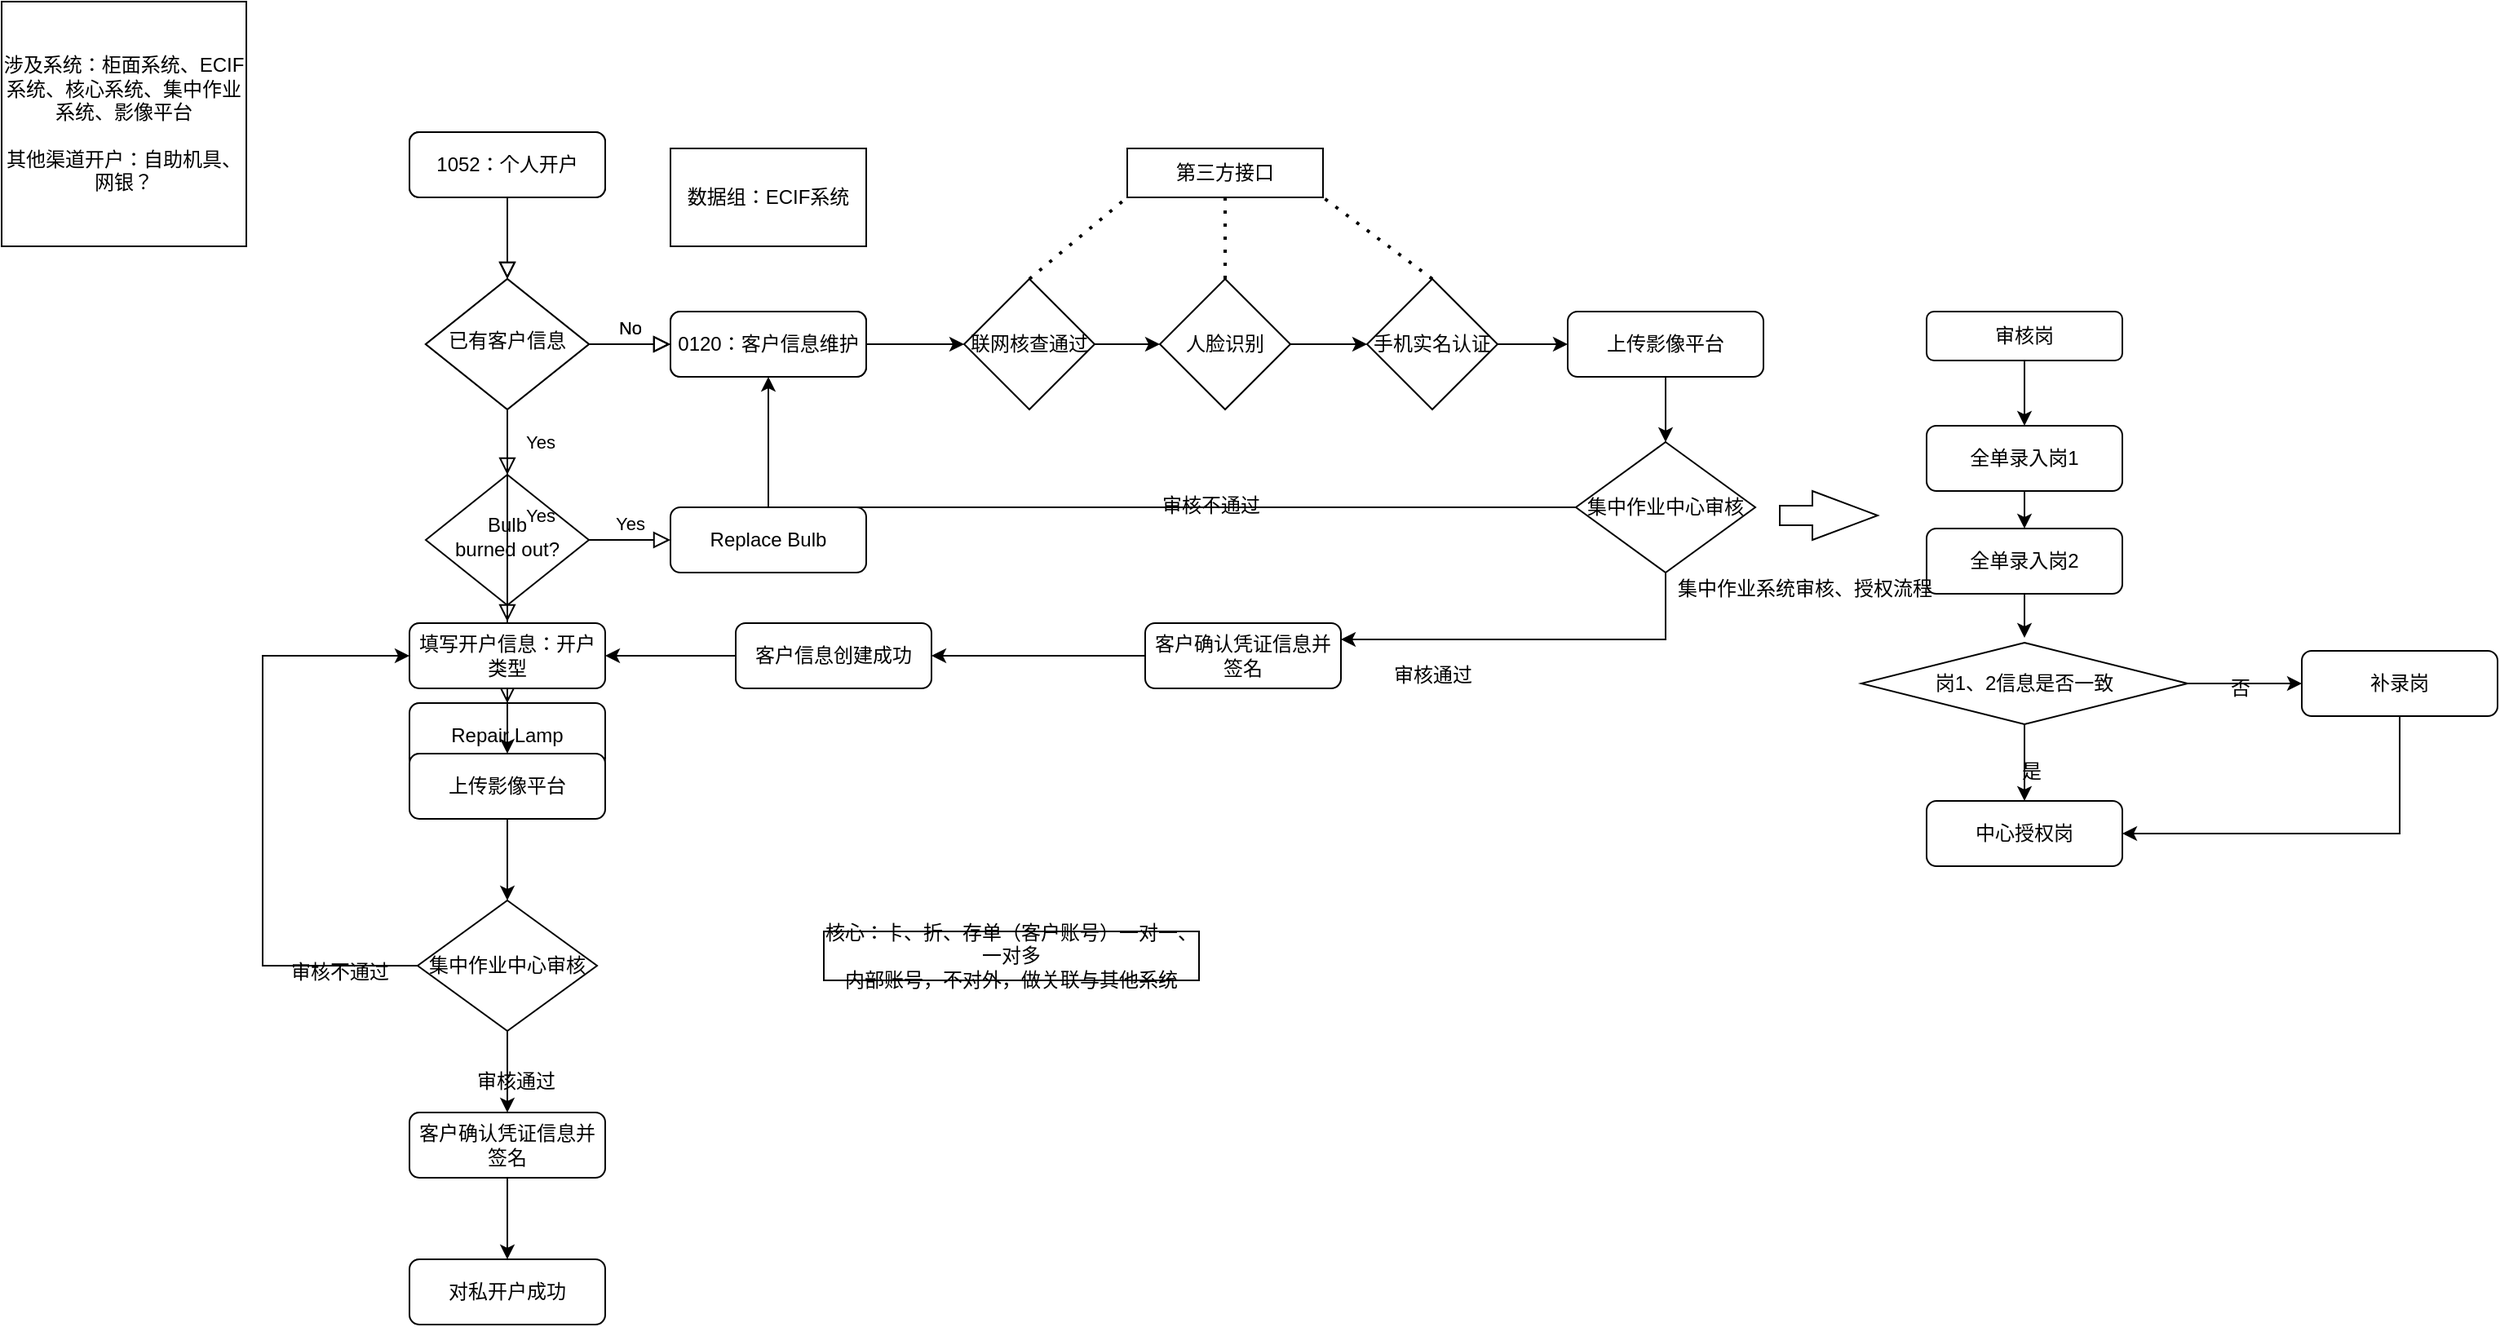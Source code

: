 <mxfile version="24.8.4">
  <diagram id="C5RBs43oDa-KdzZeNtuy" name="Page-1">
    <mxGraphModel dx="1621" dy="412" grid="1" gridSize="10" guides="1" tooltips="1" connect="1" arrows="1" fold="1" page="1" pageScale="1" pageWidth="827" pageHeight="1169" math="0" shadow="0">
      <root>
        <mxCell id="WIyWlLk6GJQsqaUBKTNV-0" />
        <mxCell id="WIyWlLk6GJQsqaUBKTNV-1" parent="WIyWlLk6GJQsqaUBKTNV-0" />
        <mxCell id="WIyWlLk6GJQsqaUBKTNV-2" value="" style="rounded=0;html=1;jettySize=auto;orthogonalLoop=1;fontSize=11;endArrow=block;endFill=0;endSize=8;strokeWidth=1;shadow=0;labelBackgroundColor=none;edgeStyle=orthogonalEdgeStyle;" parent="WIyWlLk6GJQsqaUBKTNV-1" source="WIyWlLk6GJQsqaUBKTNV-3" target="WIyWlLk6GJQsqaUBKTNV-6" edge="1">
          <mxGeometry relative="1" as="geometry" />
        </mxCell>
        <mxCell id="WIyWlLk6GJQsqaUBKTNV-3" value="Lamp doesn&#39;t work" style="rounded=1;whiteSpace=wrap;html=1;fontSize=12;glass=0;strokeWidth=1;shadow=0;" parent="WIyWlLk6GJQsqaUBKTNV-1" vertex="1">
          <mxGeometry x="160" y="80" width="120" height="40" as="geometry" />
        </mxCell>
        <mxCell id="WIyWlLk6GJQsqaUBKTNV-4" value="Yes" style="rounded=0;html=1;jettySize=auto;orthogonalLoop=1;fontSize=11;endArrow=block;endFill=0;endSize=8;strokeWidth=1;shadow=0;labelBackgroundColor=none;edgeStyle=orthogonalEdgeStyle;" parent="WIyWlLk6GJQsqaUBKTNV-1" source="WIyWlLk6GJQsqaUBKTNV-6" target="WIyWlLk6GJQsqaUBKTNV-10" edge="1">
          <mxGeometry y="20" relative="1" as="geometry">
            <mxPoint as="offset" />
          </mxGeometry>
        </mxCell>
        <mxCell id="WIyWlLk6GJQsqaUBKTNV-5" value="No" style="edgeStyle=orthogonalEdgeStyle;rounded=0;html=1;jettySize=auto;orthogonalLoop=1;fontSize=11;endArrow=block;endFill=0;endSize=8;strokeWidth=1;shadow=0;labelBackgroundColor=none;" parent="WIyWlLk6GJQsqaUBKTNV-1" source="WIyWlLk6GJQsqaUBKTNV-6" target="WIyWlLk6GJQsqaUBKTNV-7" edge="1">
          <mxGeometry y="10" relative="1" as="geometry">
            <mxPoint as="offset" />
          </mxGeometry>
        </mxCell>
        <mxCell id="WIyWlLk6GJQsqaUBKTNV-6" value="Lamp&lt;br&gt;plugged in?" style="rhombus;whiteSpace=wrap;html=1;shadow=0;fontFamily=Helvetica;fontSize=12;align=center;strokeWidth=1;spacing=6;spacingTop=-4;" parent="WIyWlLk6GJQsqaUBKTNV-1" vertex="1">
          <mxGeometry x="170" y="170" width="100" height="80" as="geometry" />
        </mxCell>
        <mxCell id="WIyWlLk6GJQsqaUBKTNV-7" value="Plug in lamp" style="rounded=1;whiteSpace=wrap;html=1;fontSize=12;glass=0;strokeWidth=1;shadow=0;" parent="WIyWlLk6GJQsqaUBKTNV-1" vertex="1">
          <mxGeometry x="320" y="190" width="120" height="40" as="geometry" />
        </mxCell>
        <mxCell id="WIyWlLk6GJQsqaUBKTNV-8" value="No" style="rounded=0;html=1;jettySize=auto;orthogonalLoop=1;fontSize=11;endArrow=block;endFill=0;endSize=8;strokeWidth=1;shadow=0;labelBackgroundColor=none;edgeStyle=orthogonalEdgeStyle;" parent="WIyWlLk6GJQsqaUBKTNV-1" source="WIyWlLk6GJQsqaUBKTNV-10" target="WIyWlLk6GJQsqaUBKTNV-11" edge="1">
          <mxGeometry x="0.333" y="20" relative="1" as="geometry">
            <mxPoint as="offset" />
          </mxGeometry>
        </mxCell>
        <mxCell id="WIyWlLk6GJQsqaUBKTNV-9" value="Yes" style="edgeStyle=orthogonalEdgeStyle;rounded=0;html=1;jettySize=auto;orthogonalLoop=1;fontSize=11;endArrow=block;endFill=0;endSize=8;strokeWidth=1;shadow=0;labelBackgroundColor=none;" parent="WIyWlLk6GJQsqaUBKTNV-1" source="WIyWlLk6GJQsqaUBKTNV-10" target="WIyWlLk6GJQsqaUBKTNV-12" edge="1">
          <mxGeometry y="10" relative="1" as="geometry">
            <mxPoint as="offset" />
          </mxGeometry>
        </mxCell>
        <mxCell id="WIyWlLk6GJQsqaUBKTNV-10" value="Bulb&lt;br&gt;burned out?" style="rhombus;whiteSpace=wrap;html=1;shadow=0;fontFamily=Helvetica;fontSize=12;align=center;strokeWidth=1;spacing=6;spacingTop=-4;" parent="WIyWlLk6GJQsqaUBKTNV-1" vertex="1">
          <mxGeometry x="170" y="290" width="100" height="80" as="geometry" />
        </mxCell>
        <mxCell id="WIyWlLk6GJQsqaUBKTNV-11" value="Repair Lamp" style="rounded=1;whiteSpace=wrap;html=1;fontSize=12;glass=0;strokeWidth=1;shadow=0;" parent="WIyWlLk6GJQsqaUBKTNV-1" vertex="1">
          <mxGeometry x="160" y="430" width="120" height="40" as="geometry" />
        </mxCell>
        <mxCell id="WIyWlLk6GJQsqaUBKTNV-12" value="Replace Bulb" style="rounded=1;whiteSpace=wrap;html=1;fontSize=12;glass=0;strokeWidth=1;shadow=0;" parent="WIyWlLk6GJQsqaUBKTNV-1" vertex="1">
          <mxGeometry x="320" y="310" width="120" height="40" as="geometry" />
        </mxCell>
        <mxCell id="YqYcUAopvHvmNUxCHAHt-0" value="" style="rounded=0;html=1;jettySize=auto;orthogonalLoop=1;fontSize=11;endArrow=block;endFill=0;endSize=8;strokeWidth=1;shadow=0;labelBackgroundColor=none;edgeStyle=orthogonalEdgeStyle;" edge="1" parent="WIyWlLk6GJQsqaUBKTNV-1" source="YqYcUAopvHvmNUxCHAHt-1" target="YqYcUAopvHvmNUxCHAHt-4">
          <mxGeometry relative="1" as="geometry" />
        </mxCell>
        <mxCell id="YqYcUAopvHvmNUxCHAHt-1" value="1052：个人开户" style="rounded=1;whiteSpace=wrap;html=1;fontSize=12;glass=0;strokeWidth=1;shadow=0;" vertex="1" parent="WIyWlLk6GJQsqaUBKTNV-1">
          <mxGeometry x="160" y="80" width="120" height="40" as="geometry" />
        </mxCell>
        <mxCell id="YqYcUAopvHvmNUxCHAHt-2" value="Yes" style="rounded=0;html=1;jettySize=auto;orthogonalLoop=1;fontSize=11;endArrow=block;endFill=0;endSize=8;strokeWidth=1;shadow=0;labelBackgroundColor=none;edgeStyle=orthogonalEdgeStyle;" edge="1" parent="WIyWlLk6GJQsqaUBKTNV-1" source="YqYcUAopvHvmNUxCHAHt-4">
          <mxGeometry y="20" relative="1" as="geometry">
            <mxPoint as="offset" />
            <mxPoint x="220" y="380" as="targetPoint" />
          </mxGeometry>
        </mxCell>
        <mxCell id="YqYcUAopvHvmNUxCHAHt-3" value="No" style="edgeStyle=orthogonalEdgeStyle;rounded=0;html=1;jettySize=auto;orthogonalLoop=1;fontSize=11;endArrow=block;endFill=0;endSize=8;strokeWidth=1;shadow=0;labelBackgroundColor=none;" edge="1" parent="WIyWlLk6GJQsqaUBKTNV-1" source="YqYcUAopvHvmNUxCHAHt-4" target="YqYcUAopvHvmNUxCHAHt-6">
          <mxGeometry y="10" relative="1" as="geometry">
            <mxPoint as="offset" />
          </mxGeometry>
        </mxCell>
        <mxCell id="YqYcUAopvHvmNUxCHAHt-4" value="已有客户信息" style="rhombus;whiteSpace=wrap;html=1;shadow=0;fontFamily=Helvetica;fontSize=12;align=center;strokeWidth=1;spacing=6;spacingTop=-4;" vertex="1" parent="WIyWlLk6GJQsqaUBKTNV-1">
          <mxGeometry x="170" y="170" width="100" height="80" as="geometry" />
        </mxCell>
        <mxCell id="YqYcUAopvHvmNUxCHAHt-5" style="edgeStyle=orthogonalEdgeStyle;rounded=0;orthogonalLoop=1;jettySize=auto;html=1;exitX=1;exitY=0.5;exitDx=0;exitDy=0;" edge="1" parent="WIyWlLk6GJQsqaUBKTNV-1" source="YqYcUAopvHvmNUxCHAHt-6" target="YqYcUAopvHvmNUxCHAHt-12">
          <mxGeometry relative="1" as="geometry" />
        </mxCell>
        <mxCell id="YqYcUAopvHvmNUxCHAHt-6" value="0120：客户信息维护" style="rounded=1;whiteSpace=wrap;html=1;fontSize=12;glass=0;strokeWidth=1;shadow=0;" vertex="1" parent="WIyWlLk6GJQsqaUBKTNV-1">
          <mxGeometry x="320" y="190" width="120" height="40" as="geometry" />
        </mxCell>
        <mxCell id="YqYcUAopvHvmNUxCHAHt-7" style="edgeStyle=orthogonalEdgeStyle;rounded=0;orthogonalLoop=1;jettySize=auto;html=1;entryX=0.5;entryY=0;entryDx=0;entryDy=0;" edge="1" parent="WIyWlLk6GJQsqaUBKTNV-1" source="YqYcUAopvHvmNUxCHAHt-8" target="YqYcUAopvHvmNUxCHAHt-22">
          <mxGeometry relative="1" as="geometry" />
        </mxCell>
        <mxCell id="YqYcUAopvHvmNUxCHAHt-8" value="上传影像平台" style="rounded=1;whiteSpace=wrap;html=1;fontSize=12;glass=0;strokeWidth=1;shadow=0;" vertex="1" parent="WIyWlLk6GJQsqaUBKTNV-1">
          <mxGeometry x="870" y="190" width="120" height="40" as="geometry" />
        </mxCell>
        <mxCell id="YqYcUAopvHvmNUxCHAHt-9" style="edgeStyle=orthogonalEdgeStyle;rounded=0;orthogonalLoop=1;jettySize=auto;html=1;exitX=0.5;exitY=1;exitDx=0;exitDy=0;entryX=0.5;entryY=0;entryDx=0;entryDy=0;" edge="1" parent="WIyWlLk6GJQsqaUBKTNV-1" source="YqYcUAopvHvmNUxCHAHt-10" target="YqYcUAopvHvmNUxCHAHt-40">
          <mxGeometry relative="1" as="geometry" />
        </mxCell>
        <mxCell id="YqYcUAopvHvmNUxCHAHt-10" value="填写开户信息：开户类型" style="rounded=1;whiteSpace=wrap;html=1;fontSize=12;glass=0;strokeWidth=1;shadow=0;" vertex="1" parent="WIyWlLk6GJQsqaUBKTNV-1">
          <mxGeometry x="160" y="381" width="120" height="40" as="geometry" />
        </mxCell>
        <mxCell id="YqYcUAopvHvmNUxCHAHt-11" style="edgeStyle=orthogonalEdgeStyle;rounded=0;orthogonalLoop=1;jettySize=auto;html=1;exitX=1;exitY=0.5;exitDx=0;exitDy=0;entryX=0;entryY=0.5;entryDx=0;entryDy=0;" edge="1" parent="WIyWlLk6GJQsqaUBKTNV-1" source="YqYcUAopvHvmNUxCHAHt-12" target="YqYcUAopvHvmNUxCHAHt-14">
          <mxGeometry relative="1" as="geometry" />
        </mxCell>
        <mxCell id="YqYcUAopvHvmNUxCHAHt-12" value="联网核查通过" style="rhombus;whiteSpace=wrap;html=1;" vertex="1" parent="WIyWlLk6GJQsqaUBKTNV-1">
          <mxGeometry x="500" y="170" width="80" height="80" as="geometry" />
        </mxCell>
        <mxCell id="YqYcUAopvHvmNUxCHAHt-13" style="edgeStyle=orthogonalEdgeStyle;rounded=0;orthogonalLoop=1;jettySize=auto;html=1;exitX=1;exitY=0.5;exitDx=0;exitDy=0;entryX=0;entryY=0.5;entryDx=0;entryDy=0;" edge="1" parent="WIyWlLk6GJQsqaUBKTNV-1" source="YqYcUAopvHvmNUxCHAHt-14" target="YqYcUAopvHvmNUxCHAHt-16">
          <mxGeometry relative="1" as="geometry" />
        </mxCell>
        <mxCell id="YqYcUAopvHvmNUxCHAHt-14" value="人脸识别" style="rhombus;whiteSpace=wrap;html=1;" vertex="1" parent="WIyWlLk6GJQsqaUBKTNV-1">
          <mxGeometry x="620" y="170" width="80" height="80" as="geometry" />
        </mxCell>
        <mxCell id="YqYcUAopvHvmNUxCHAHt-15" style="edgeStyle=orthogonalEdgeStyle;rounded=0;orthogonalLoop=1;jettySize=auto;html=1;" edge="1" parent="WIyWlLk6GJQsqaUBKTNV-1" source="YqYcUAopvHvmNUxCHAHt-16" target="YqYcUAopvHvmNUxCHAHt-8">
          <mxGeometry relative="1" as="geometry" />
        </mxCell>
        <mxCell id="YqYcUAopvHvmNUxCHAHt-16" value="手机实名认证" style="rhombus;whiteSpace=wrap;html=1;" vertex="1" parent="WIyWlLk6GJQsqaUBKTNV-1">
          <mxGeometry x="747" y="170" width="80" height="80" as="geometry" />
        </mxCell>
        <mxCell id="YqYcUAopvHvmNUxCHAHt-17" value="数据组：ECIF系统" style="rounded=0;whiteSpace=wrap;html=1;" vertex="1" parent="WIyWlLk6GJQsqaUBKTNV-1">
          <mxGeometry x="320" y="90" width="120" height="60" as="geometry" />
        </mxCell>
        <mxCell id="YqYcUAopvHvmNUxCHAHt-18" value="第三方接口" style="rounded=0;whiteSpace=wrap;html=1;" vertex="1" parent="WIyWlLk6GJQsqaUBKTNV-1">
          <mxGeometry x="600" y="90" width="120" height="30" as="geometry" />
        </mxCell>
        <mxCell id="YqYcUAopvHvmNUxCHAHt-19" value="核心：卡、折、存单（客户账号）一对一、一对多&lt;br&gt;内部账号，不对外，做关联与其他系统" style="rounded=0;whiteSpace=wrap;html=1;" vertex="1" parent="WIyWlLk6GJQsqaUBKTNV-1">
          <mxGeometry x="414" y="570" width="230" height="30" as="geometry" />
        </mxCell>
        <mxCell id="YqYcUAopvHvmNUxCHAHt-20" style="edgeStyle=orthogonalEdgeStyle;rounded=0;orthogonalLoop=1;jettySize=auto;html=1;entryX=0.5;entryY=1;entryDx=0;entryDy=0;" edge="1" parent="WIyWlLk6GJQsqaUBKTNV-1" source="YqYcUAopvHvmNUxCHAHt-22" target="YqYcUAopvHvmNUxCHAHt-6">
          <mxGeometry relative="1" as="geometry" />
        </mxCell>
        <mxCell id="YqYcUAopvHvmNUxCHAHt-21" style="edgeStyle=orthogonalEdgeStyle;rounded=0;orthogonalLoop=1;jettySize=auto;html=1;exitX=0.5;exitY=1;exitDx=0;exitDy=0;entryX=1;entryY=0.25;entryDx=0;entryDy=0;" edge="1" parent="WIyWlLk6GJQsqaUBKTNV-1" source="YqYcUAopvHvmNUxCHAHt-22" target="YqYcUAopvHvmNUxCHAHt-52">
          <mxGeometry relative="1" as="geometry">
            <mxPoint x="400" y="530" as="targetPoint" />
          </mxGeometry>
        </mxCell>
        <mxCell id="YqYcUAopvHvmNUxCHAHt-22" value="集中作业中心审核" style="rhombus;whiteSpace=wrap;html=1;" vertex="1" parent="WIyWlLk6GJQsqaUBKTNV-1">
          <mxGeometry x="875" y="270" width="110" height="80" as="geometry" />
        </mxCell>
        <mxCell id="YqYcUAopvHvmNUxCHAHt-23" value="审核不通过" style="text;html=1;align=center;verticalAlign=middle;resizable=0;points=[];autosize=1;" vertex="1" parent="WIyWlLk6GJQsqaUBKTNV-1">
          <mxGeometry x="611" y="299" width="80" height="20" as="geometry" />
        </mxCell>
        <mxCell id="YqYcUAopvHvmNUxCHAHt-24" value="审核通过" style="text;html=1;align=center;verticalAlign=middle;resizable=0;points=[];autosize=1;" vertex="1" parent="WIyWlLk6GJQsqaUBKTNV-1">
          <mxGeometry x="757" y="403" width="60" height="20" as="geometry" />
        </mxCell>
        <mxCell id="YqYcUAopvHvmNUxCHAHt-25" style="edgeStyle=orthogonalEdgeStyle;rounded=0;orthogonalLoop=1;jettySize=auto;html=1;entryX=0.5;entryY=0;entryDx=0;entryDy=0;" edge="1" parent="WIyWlLk6GJQsqaUBKTNV-1" source="YqYcUAopvHvmNUxCHAHt-26" target="YqYcUAopvHvmNUxCHAHt-28">
          <mxGeometry relative="1" as="geometry" />
        </mxCell>
        <mxCell id="YqYcUAopvHvmNUxCHAHt-26" value="审核岗" style="rounded=1;whiteSpace=wrap;html=1;fontSize=12;glass=0;strokeWidth=1;shadow=0;" vertex="1" parent="WIyWlLk6GJQsqaUBKTNV-1">
          <mxGeometry x="1090" y="190" width="120" height="30" as="geometry" />
        </mxCell>
        <mxCell id="YqYcUAopvHvmNUxCHAHt-27" style="edgeStyle=orthogonalEdgeStyle;rounded=0;orthogonalLoop=1;jettySize=auto;html=1;entryX=0.5;entryY=0;entryDx=0;entryDy=0;" edge="1" parent="WIyWlLk6GJQsqaUBKTNV-1" source="YqYcUAopvHvmNUxCHAHt-28" target="YqYcUAopvHvmNUxCHAHt-30">
          <mxGeometry relative="1" as="geometry" />
        </mxCell>
        <mxCell id="YqYcUAopvHvmNUxCHAHt-28" value="全单录入岗1" style="rounded=1;whiteSpace=wrap;html=1;fontSize=12;glass=0;strokeWidth=1;shadow=0;" vertex="1" parent="WIyWlLk6GJQsqaUBKTNV-1">
          <mxGeometry x="1090" y="260" width="120" height="40" as="geometry" />
        </mxCell>
        <mxCell id="YqYcUAopvHvmNUxCHAHt-29" style="edgeStyle=orthogonalEdgeStyle;rounded=0;orthogonalLoop=1;jettySize=auto;html=1;" edge="1" parent="WIyWlLk6GJQsqaUBKTNV-1" source="YqYcUAopvHvmNUxCHAHt-30">
          <mxGeometry relative="1" as="geometry">
            <mxPoint x="1150" y="390" as="targetPoint" />
          </mxGeometry>
        </mxCell>
        <mxCell id="YqYcUAopvHvmNUxCHAHt-30" value="全单录入岗2" style="rounded=1;whiteSpace=wrap;html=1;fontSize=12;glass=0;strokeWidth=1;shadow=0;" vertex="1" parent="WIyWlLk6GJQsqaUBKTNV-1">
          <mxGeometry x="1090" y="323" width="120" height="40" as="geometry" />
        </mxCell>
        <mxCell id="YqYcUAopvHvmNUxCHAHt-31" value="中心授权岗" style="rounded=1;whiteSpace=wrap;html=1;fontSize=12;glass=0;strokeWidth=1;shadow=0;" vertex="1" parent="WIyWlLk6GJQsqaUBKTNV-1">
          <mxGeometry x="1090" y="490" width="120" height="40" as="geometry" />
        </mxCell>
        <mxCell id="YqYcUAopvHvmNUxCHAHt-32" style="edgeStyle=orthogonalEdgeStyle;rounded=0;orthogonalLoop=1;jettySize=auto;html=1;entryX=0.5;entryY=0;entryDx=0;entryDy=0;" edge="1" parent="WIyWlLk6GJQsqaUBKTNV-1" source="YqYcUAopvHvmNUxCHAHt-34" target="YqYcUAopvHvmNUxCHAHt-31">
          <mxGeometry relative="1" as="geometry" />
        </mxCell>
        <mxCell id="YqYcUAopvHvmNUxCHAHt-33" style="edgeStyle=orthogonalEdgeStyle;rounded=0;orthogonalLoop=1;jettySize=auto;html=1;entryX=0;entryY=0.5;entryDx=0;entryDy=0;" edge="1" parent="WIyWlLk6GJQsqaUBKTNV-1" source="YqYcUAopvHvmNUxCHAHt-34" target="YqYcUAopvHvmNUxCHAHt-37">
          <mxGeometry relative="1" as="geometry" />
        </mxCell>
        <mxCell id="YqYcUAopvHvmNUxCHAHt-34" value="岗1、2信息是否一致" style="rhombus;whiteSpace=wrap;html=1;" vertex="1" parent="WIyWlLk6GJQsqaUBKTNV-1">
          <mxGeometry x="1050" y="393" width="200" height="50" as="geometry" />
        </mxCell>
        <mxCell id="YqYcUAopvHvmNUxCHAHt-35" value="是" style="text;html=1;align=center;verticalAlign=middle;resizable=0;points=[];autosize=1;" vertex="1" parent="WIyWlLk6GJQsqaUBKTNV-1">
          <mxGeometry x="1139" y="462" width="30" height="20" as="geometry" />
        </mxCell>
        <mxCell id="YqYcUAopvHvmNUxCHAHt-36" style="edgeStyle=orthogonalEdgeStyle;rounded=0;orthogonalLoop=1;jettySize=auto;html=1;exitX=0.5;exitY=1;exitDx=0;exitDy=0;entryX=1;entryY=0.5;entryDx=0;entryDy=0;" edge="1" parent="WIyWlLk6GJQsqaUBKTNV-1" source="YqYcUAopvHvmNUxCHAHt-37" target="YqYcUAopvHvmNUxCHAHt-31">
          <mxGeometry relative="1" as="geometry">
            <mxPoint x="1230" y="520" as="targetPoint" />
          </mxGeometry>
        </mxCell>
        <mxCell id="YqYcUAopvHvmNUxCHAHt-37" value="补录岗" style="rounded=1;whiteSpace=wrap;html=1;fontSize=12;glass=0;strokeWidth=1;shadow=0;" vertex="1" parent="WIyWlLk6GJQsqaUBKTNV-1">
          <mxGeometry x="1320" y="398" width="120" height="40" as="geometry" />
        </mxCell>
        <mxCell id="YqYcUAopvHvmNUxCHAHt-38" value="否" style="text;html=1;align=center;verticalAlign=middle;resizable=0;points=[];autosize=1;" vertex="1" parent="WIyWlLk6GJQsqaUBKTNV-1">
          <mxGeometry x="1267" y="411" width="30" height="20" as="geometry" />
        </mxCell>
        <mxCell id="YqYcUAopvHvmNUxCHAHt-39" style="edgeStyle=orthogonalEdgeStyle;rounded=0;orthogonalLoop=1;jettySize=auto;html=1;exitX=0.5;exitY=1;exitDx=0;exitDy=0;entryX=0.5;entryY=0;entryDx=0;entryDy=0;" edge="1" parent="WIyWlLk6GJQsqaUBKTNV-1" source="YqYcUAopvHvmNUxCHAHt-40" target="YqYcUAopvHvmNUxCHAHt-43">
          <mxGeometry relative="1" as="geometry" />
        </mxCell>
        <mxCell id="YqYcUAopvHvmNUxCHAHt-40" value="上传影像平台" style="rounded=1;whiteSpace=wrap;html=1;fontSize=12;glass=0;strokeWidth=1;shadow=0;" vertex="1" parent="WIyWlLk6GJQsqaUBKTNV-1">
          <mxGeometry x="160" y="461" width="120" height="40" as="geometry" />
        </mxCell>
        <mxCell id="YqYcUAopvHvmNUxCHAHt-41" style="edgeStyle=orthogonalEdgeStyle;rounded=0;orthogonalLoop=1;jettySize=auto;html=1;exitX=0.5;exitY=1;exitDx=0;exitDy=0;entryX=0.5;entryY=0;entryDx=0;entryDy=0;" edge="1" parent="WIyWlLk6GJQsqaUBKTNV-1" source="YqYcUAopvHvmNUxCHAHt-43" target="YqYcUAopvHvmNUxCHAHt-46">
          <mxGeometry relative="1" as="geometry" />
        </mxCell>
        <mxCell id="YqYcUAopvHvmNUxCHAHt-42" style="edgeStyle=orthogonalEdgeStyle;rounded=0;orthogonalLoop=1;jettySize=auto;html=1;entryX=0;entryY=0.5;entryDx=0;entryDy=0;" edge="1" parent="WIyWlLk6GJQsqaUBKTNV-1" source="YqYcUAopvHvmNUxCHAHt-43" target="YqYcUAopvHvmNUxCHAHt-10">
          <mxGeometry relative="1" as="geometry">
            <Array as="points">
              <mxPoint x="70" y="591" />
              <mxPoint x="70" y="401" />
            </Array>
          </mxGeometry>
        </mxCell>
        <mxCell id="YqYcUAopvHvmNUxCHAHt-43" value="集中作业中心审核" style="rhombus;whiteSpace=wrap;html=1;" vertex="1" parent="WIyWlLk6GJQsqaUBKTNV-1">
          <mxGeometry x="165" y="551" width="110" height="80" as="geometry" />
        </mxCell>
        <mxCell id="YqYcUAopvHvmNUxCHAHt-44" value="对私开户成功" style="rounded=1;whiteSpace=wrap;html=1;fontSize=12;glass=0;strokeWidth=1;shadow=0;" vertex="1" parent="WIyWlLk6GJQsqaUBKTNV-1">
          <mxGeometry x="160" y="771" width="120" height="40" as="geometry" />
        </mxCell>
        <mxCell id="YqYcUAopvHvmNUxCHAHt-45" style="edgeStyle=orthogonalEdgeStyle;rounded=0;orthogonalLoop=1;jettySize=auto;html=1;entryX=0.5;entryY=0;entryDx=0;entryDy=0;" edge="1" parent="WIyWlLk6GJQsqaUBKTNV-1" source="YqYcUAopvHvmNUxCHAHt-46" target="YqYcUAopvHvmNUxCHAHt-44">
          <mxGeometry relative="1" as="geometry" />
        </mxCell>
        <mxCell id="YqYcUAopvHvmNUxCHAHt-46" value="客户确认凭证信息并签名" style="rounded=1;whiteSpace=wrap;html=1;fontSize=12;glass=0;strokeWidth=1;shadow=0;" vertex="1" parent="WIyWlLk6GJQsqaUBKTNV-1">
          <mxGeometry x="160" y="681" width="120" height="40" as="geometry" />
        </mxCell>
        <mxCell id="YqYcUAopvHvmNUxCHAHt-47" value="审核通过" style="text;html=1;align=center;verticalAlign=middle;resizable=0;points=[];autosize=1;" vertex="1" parent="WIyWlLk6GJQsqaUBKTNV-1">
          <mxGeometry x="195" y="652" width="60" height="20" as="geometry" />
        </mxCell>
        <mxCell id="YqYcUAopvHvmNUxCHAHt-48" value="审核不通过" style="text;html=1;align=center;verticalAlign=middle;resizable=0;points=[];autosize=1;" vertex="1" parent="WIyWlLk6GJQsqaUBKTNV-1">
          <mxGeometry x="77" y="585" width="80" height="20" as="geometry" />
        </mxCell>
        <mxCell id="YqYcUAopvHvmNUxCHAHt-49" style="edgeStyle=orthogonalEdgeStyle;rounded=0;orthogonalLoop=1;jettySize=auto;html=1;entryX=1;entryY=0.5;entryDx=0;entryDy=0;" edge="1" parent="WIyWlLk6GJQsqaUBKTNV-1" source="YqYcUAopvHvmNUxCHAHt-50" target="YqYcUAopvHvmNUxCHAHt-10">
          <mxGeometry relative="1" as="geometry">
            <mxPoint x="290" y="401" as="targetPoint" />
          </mxGeometry>
        </mxCell>
        <mxCell id="YqYcUAopvHvmNUxCHAHt-50" value="客户信息创建成功" style="rounded=1;whiteSpace=wrap;html=1;fontSize=12;glass=0;strokeWidth=1;shadow=0;" vertex="1" parent="WIyWlLk6GJQsqaUBKTNV-1">
          <mxGeometry x="360" y="381" width="120" height="40" as="geometry" />
        </mxCell>
        <mxCell id="YqYcUAopvHvmNUxCHAHt-51" style="edgeStyle=orthogonalEdgeStyle;rounded=0;orthogonalLoop=1;jettySize=auto;html=1;entryX=1;entryY=0.5;entryDx=0;entryDy=0;" edge="1" parent="WIyWlLk6GJQsqaUBKTNV-1" source="YqYcUAopvHvmNUxCHAHt-52" target="YqYcUAopvHvmNUxCHAHt-50">
          <mxGeometry relative="1" as="geometry">
            <Array as="points">
              <mxPoint x="490" y="401" />
              <mxPoint x="490" y="401" />
            </Array>
          </mxGeometry>
        </mxCell>
        <mxCell id="YqYcUAopvHvmNUxCHAHt-52" value="客户确认凭证信息并签名" style="rounded=1;whiteSpace=wrap;html=1;fontSize=12;glass=0;strokeWidth=1;shadow=0;" vertex="1" parent="WIyWlLk6GJQsqaUBKTNV-1">
          <mxGeometry x="611" y="381" width="120" height="40" as="geometry" />
        </mxCell>
        <mxCell id="YqYcUAopvHvmNUxCHAHt-53" value="" style="html=1;shadow=0;dashed=0;align=center;verticalAlign=middle;shape=mxgraph.arrows2.arrow;dy=0.6;dx=40;notch=0;" vertex="1" parent="WIyWlLk6GJQsqaUBKTNV-1">
          <mxGeometry x="1000" y="300" width="60" height="30" as="geometry" />
        </mxCell>
        <mxCell id="YqYcUAopvHvmNUxCHAHt-54" value="集中作业系统审核、授权流程" style="text;html=1;align=center;verticalAlign=middle;resizable=0;points=[];autosize=1;" vertex="1" parent="WIyWlLk6GJQsqaUBKTNV-1">
          <mxGeometry x="930" y="350" width="170" height="20" as="geometry" />
        </mxCell>
        <mxCell id="YqYcUAopvHvmNUxCHAHt-55" value="涉及系统：柜面系统、ECIF系统、核心系统、集中作业系统、影像平台&lt;br&gt;&lt;br&gt;其他渠道开户：自助机具、网银？" style="whiteSpace=wrap;html=1;aspect=fixed;" vertex="1" parent="WIyWlLk6GJQsqaUBKTNV-1">
          <mxGeometry x="-90" width="150" height="150" as="geometry" />
        </mxCell>
        <mxCell id="YqYcUAopvHvmNUxCHAHt-56" value="" style="endArrow=none;dashed=1;html=1;dashPattern=1 3;strokeWidth=2;entryX=0;entryY=1;entryDx=0;entryDy=0;" edge="1" parent="WIyWlLk6GJQsqaUBKTNV-1" target="YqYcUAopvHvmNUxCHAHt-18">
          <mxGeometry width="50" height="50" relative="1" as="geometry">
            <mxPoint x="540" y="170" as="sourcePoint" />
            <mxPoint x="590" y="120" as="targetPoint" />
          </mxGeometry>
        </mxCell>
        <mxCell id="YqYcUAopvHvmNUxCHAHt-57" value="" style="endArrow=none;dashed=1;html=1;dashPattern=1 3;strokeWidth=2;entryX=0.5;entryY=1;entryDx=0;entryDy=0;exitX=0.5;exitY=0;exitDx=0;exitDy=0;" edge="1" parent="WIyWlLk6GJQsqaUBKTNV-1" source="YqYcUAopvHvmNUxCHAHt-14" target="YqYcUAopvHvmNUxCHAHt-18">
          <mxGeometry width="50" height="50" relative="1" as="geometry">
            <mxPoint x="550" y="180" as="sourcePoint" />
            <mxPoint x="610" y="130" as="targetPoint" />
          </mxGeometry>
        </mxCell>
        <mxCell id="YqYcUAopvHvmNUxCHAHt-58" value="" style="endArrow=none;dashed=1;html=1;dashPattern=1 3;strokeWidth=2;entryX=1;entryY=1;entryDx=0;entryDy=0;exitX=0.5;exitY=0;exitDx=0;exitDy=0;" edge="1" parent="WIyWlLk6GJQsqaUBKTNV-1" source="YqYcUAopvHvmNUxCHAHt-16" target="YqYcUAopvHvmNUxCHAHt-18">
          <mxGeometry width="50" height="50" relative="1" as="geometry">
            <mxPoint x="560" y="190" as="sourcePoint" />
            <mxPoint x="620" y="140" as="targetPoint" />
          </mxGeometry>
        </mxCell>
      </root>
    </mxGraphModel>
  </diagram>
</mxfile>

